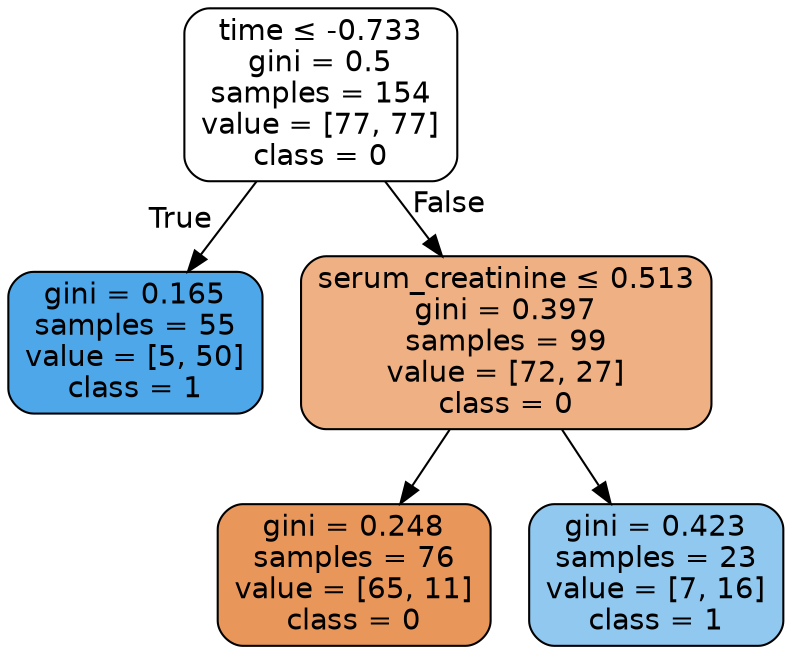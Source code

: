 digraph Tree {
node [shape=box, style="filled, rounded", color="black", fontname=helvetica] ;
edge [fontname=helvetica] ;
0 [label=<time &le; -0.733<br/>gini = 0.5<br/>samples = 154<br/>value = [77, 77]<br/>class = 0>, fillcolor="#ffffff"] ;
1 [label=<gini = 0.165<br/>samples = 55<br/>value = [5, 50]<br/>class = 1>, fillcolor="#4da7e8"] ;
0 -> 1 [labeldistance=2.5, labelangle=45, headlabel="True"] ;
2 [label=<serum_creatinine &le; 0.513<br/>gini = 0.397<br/>samples = 99<br/>value = [72, 27]<br/>class = 0>, fillcolor="#efb083"] ;
0 -> 2 [labeldistance=2.5, labelangle=-45, headlabel="False"] ;
3 [label=<gini = 0.248<br/>samples = 76<br/>value = [65, 11]<br/>class = 0>, fillcolor="#e9965b"] ;
2 -> 3 ;
4 [label=<gini = 0.423<br/>samples = 23<br/>value = [7, 16]<br/>class = 1>, fillcolor="#90c8f0"] ;
2 -> 4 ;
}